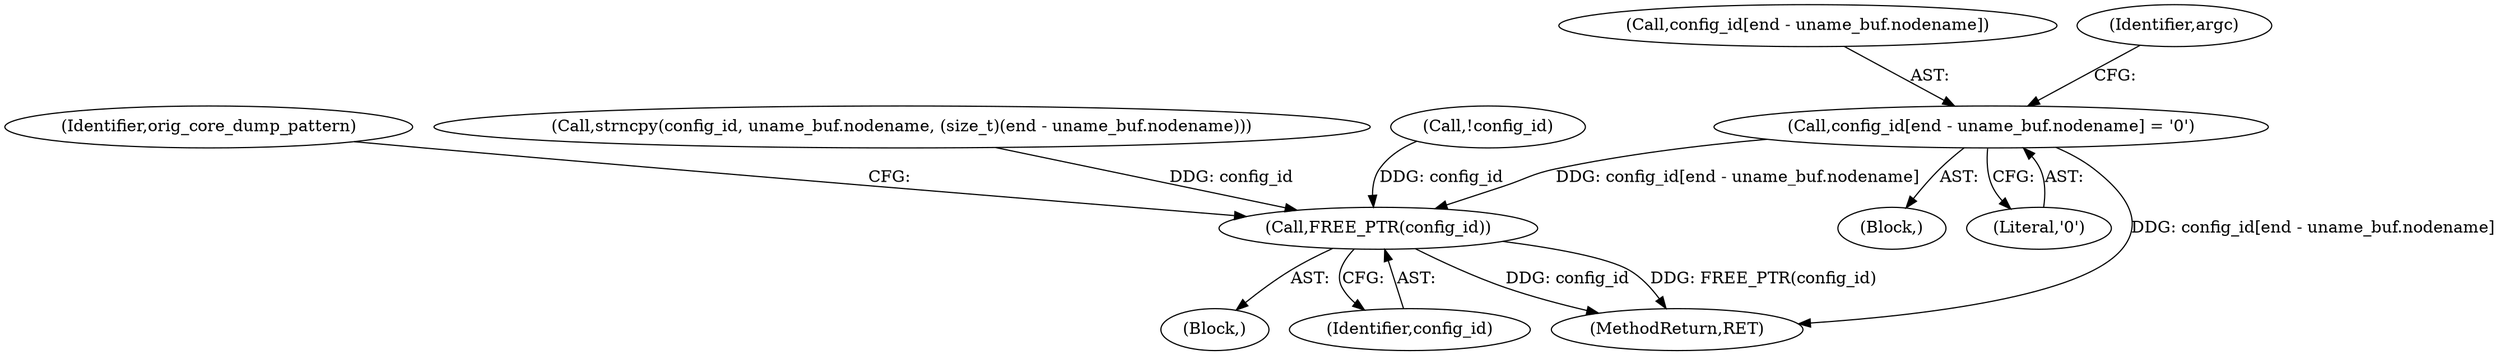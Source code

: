 digraph "0_keepalived_c6247a9ef2c7b33244ab1d3aa5d629ec49f0a067_1@array" {
"1000284" [label="(Call,config_id[end - uname_buf.nodename] = '\0')"];
"1000601" [label="(Call,FREE_PTR(config_id))"];
"1000285" [label="(Call,config_id[end - uname_buf.nodename])"];
"1000295" [label="(Identifier,argc)"];
"1000604" [label="(Identifier,orig_core_dump_pattern)"];
"1000252" [label="(Block,)"];
"1000601" [label="(Call,FREE_PTR(config_id))"];
"1000272" [label="(Call,strncpy(config_id, uname_buf.nodename, (size_t)(end - uname_buf.nodename)))"];
"1000599" [label="(Block,)"];
"1000250" [label="(Call,!config_id)"];
"1000284" [label="(Call,config_id[end - uname_buf.nodename] = '\0')"];
"1000602" [label="(Identifier,config_id)"];
"1000292" [label="(Literal,'\0')"];
"1000673" [label="(MethodReturn,RET)"];
"1000284" -> "1000252"  [label="AST: "];
"1000284" -> "1000292"  [label="CFG: "];
"1000285" -> "1000284"  [label="AST: "];
"1000292" -> "1000284"  [label="AST: "];
"1000295" -> "1000284"  [label="CFG: "];
"1000284" -> "1000673"  [label="DDG: config_id[end - uname_buf.nodename]"];
"1000284" -> "1000601"  [label="DDG: config_id[end - uname_buf.nodename]"];
"1000601" -> "1000599"  [label="AST: "];
"1000601" -> "1000602"  [label="CFG: "];
"1000602" -> "1000601"  [label="AST: "];
"1000604" -> "1000601"  [label="CFG: "];
"1000601" -> "1000673"  [label="DDG: config_id"];
"1000601" -> "1000673"  [label="DDG: FREE_PTR(config_id)"];
"1000250" -> "1000601"  [label="DDG: config_id"];
"1000272" -> "1000601"  [label="DDG: config_id"];
}
